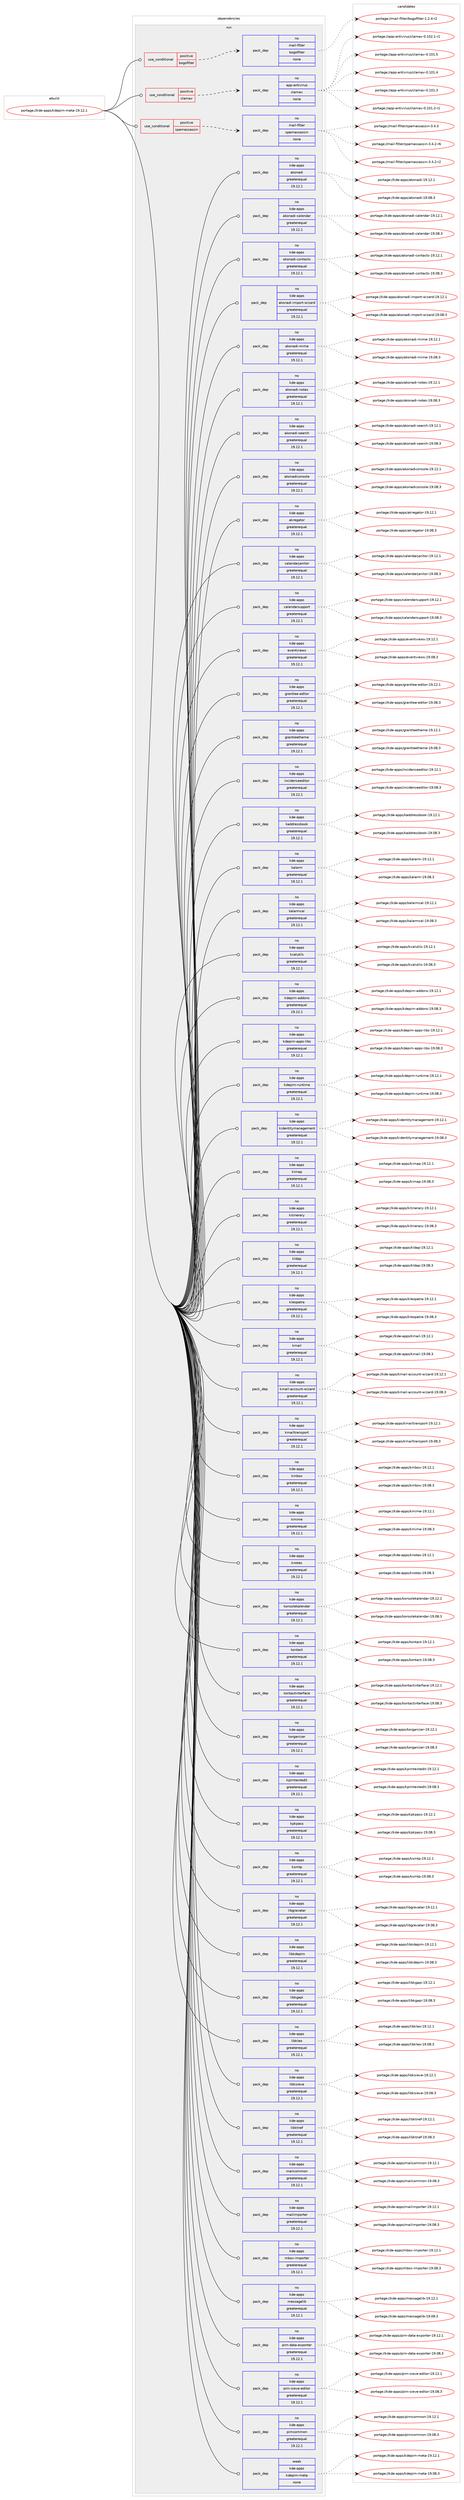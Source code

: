 digraph prolog {

# *************
# Graph options
# *************

newrank=true;
concentrate=true;
compound=true;
graph [rankdir=LR,fontname=Helvetica,fontsize=10,ranksep=1.5];#, ranksep=2.5, nodesep=0.2];
edge  [arrowhead=vee];
node  [fontname=Helvetica,fontsize=10];

# **********
# The ebuild
# **********

subgraph cluster_leftcol {
color=gray;
label=<<i>ebuild</i>>;
id [label="portage://kde-apps/kdepim-meta-19.12.1", color=red, width=4, href="../kde-apps/kdepim-meta-19.12.1.svg"];
}

# ****************
# The dependencies
# ****************

subgraph cluster_midcol {
color=gray;
label=<<i>dependencies</i>>;
subgraph cluster_compile {
fillcolor="#eeeeee";
style=filled;
label=<<i>compile</i>>;
}
subgraph cluster_compileandrun {
fillcolor="#eeeeee";
style=filled;
label=<<i>compile and run</i>>;
}
subgraph cluster_run {
fillcolor="#eeeeee";
style=filled;
label=<<i>run</i>>;
subgraph cond56702 {
dependency264001 [label=<<TABLE BORDER="0" CELLBORDER="1" CELLSPACING="0" CELLPADDING="4"><TR><TD ROWSPAN="3" CELLPADDING="10">use_conditional</TD></TR><TR><TD>positive</TD></TR><TR><TD>bogofilter</TD></TR></TABLE>>, shape=none, color=red];
subgraph pack203181 {
dependency264002 [label=<<TABLE BORDER="0" CELLBORDER="1" CELLSPACING="0" CELLPADDING="4" WIDTH="220"><TR><TD ROWSPAN="6" CELLPADDING="30">pack_dep</TD></TR><TR><TD WIDTH="110">no</TD></TR><TR><TD>mail-filter</TD></TR><TR><TD>bogofilter</TD></TR><TR><TD>none</TD></TR><TR><TD></TD></TR></TABLE>>, shape=none, color=blue];
}
dependency264001:e -> dependency264002:w [weight=20,style="dashed",arrowhead="vee"];
}
id:e -> dependency264001:w [weight=20,style="solid",arrowhead="odot"];
subgraph cond56703 {
dependency264003 [label=<<TABLE BORDER="0" CELLBORDER="1" CELLSPACING="0" CELLPADDING="4"><TR><TD ROWSPAN="3" CELLPADDING="10">use_conditional</TD></TR><TR><TD>positive</TD></TR><TR><TD>clamav</TD></TR></TABLE>>, shape=none, color=red];
subgraph pack203182 {
dependency264004 [label=<<TABLE BORDER="0" CELLBORDER="1" CELLSPACING="0" CELLPADDING="4" WIDTH="220"><TR><TD ROWSPAN="6" CELLPADDING="30">pack_dep</TD></TR><TR><TD WIDTH="110">no</TD></TR><TR><TD>app-antivirus</TD></TR><TR><TD>clamav</TD></TR><TR><TD>none</TD></TR><TR><TD></TD></TR></TABLE>>, shape=none, color=blue];
}
dependency264003:e -> dependency264004:w [weight=20,style="dashed",arrowhead="vee"];
}
id:e -> dependency264003:w [weight=20,style="solid",arrowhead="odot"];
subgraph cond56704 {
dependency264005 [label=<<TABLE BORDER="0" CELLBORDER="1" CELLSPACING="0" CELLPADDING="4"><TR><TD ROWSPAN="3" CELLPADDING="10">use_conditional</TD></TR><TR><TD>positive</TD></TR><TR><TD>spamassassin</TD></TR></TABLE>>, shape=none, color=red];
subgraph pack203183 {
dependency264006 [label=<<TABLE BORDER="0" CELLBORDER="1" CELLSPACING="0" CELLPADDING="4" WIDTH="220"><TR><TD ROWSPAN="6" CELLPADDING="30">pack_dep</TD></TR><TR><TD WIDTH="110">no</TD></TR><TR><TD>mail-filter</TD></TR><TR><TD>spamassassin</TD></TR><TR><TD>none</TD></TR><TR><TD></TD></TR></TABLE>>, shape=none, color=blue];
}
dependency264005:e -> dependency264006:w [weight=20,style="dashed",arrowhead="vee"];
}
id:e -> dependency264005:w [weight=20,style="solid",arrowhead="odot"];
subgraph pack203184 {
dependency264007 [label=<<TABLE BORDER="0" CELLBORDER="1" CELLSPACING="0" CELLPADDING="4" WIDTH="220"><TR><TD ROWSPAN="6" CELLPADDING="30">pack_dep</TD></TR><TR><TD WIDTH="110">no</TD></TR><TR><TD>kde-apps</TD></TR><TR><TD>akonadi</TD></TR><TR><TD>greaterequal</TD></TR><TR><TD>19.12.1</TD></TR></TABLE>>, shape=none, color=blue];
}
id:e -> dependency264007:w [weight=20,style="solid",arrowhead="odot"];
subgraph pack203185 {
dependency264008 [label=<<TABLE BORDER="0" CELLBORDER="1" CELLSPACING="0" CELLPADDING="4" WIDTH="220"><TR><TD ROWSPAN="6" CELLPADDING="30">pack_dep</TD></TR><TR><TD WIDTH="110">no</TD></TR><TR><TD>kde-apps</TD></TR><TR><TD>akonadi-calendar</TD></TR><TR><TD>greaterequal</TD></TR><TR><TD>19.12.1</TD></TR></TABLE>>, shape=none, color=blue];
}
id:e -> dependency264008:w [weight=20,style="solid",arrowhead="odot"];
subgraph pack203186 {
dependency264009 [label=<<TABLE BORDER="0" CELLBORDER="1" CELLSPACING="0" CELLPADDING="4" WIDTH="220"><TR><TD ROWSPAN="6" CELLPADDING="30">pack_dep</TD></TR><TR><TD WIDTH="110">no</TD></TR><TR><TD>kde-apps</TD></TR><TR><TD>akonadi-contacts</TD></TR><TR><TD>greaterequal</TD></TR><TR><TD>19.12.1</TD></TR></TABLE>>, shape=none, color=blue];
}
id:e -> dependency264009:w [weight=20,style="solid",arrowhead="odot"];
subgraph pack203187 {
dependency264010 [label=<<TABLE BORDER="0" CELLBORDER="1" CELLSPACING="0" CELLPADDING="4" WIDTH="220"><TR><TD ROWSPAN="6" CELLPADDING="30">pack_dep</TD></TR><TR><TD WIDTH="110">no</TD></TR><TR><TD>kde-apps</TD></TR><TR><TD>akonadi-import-wizard</TD></TR><TR><TD>greaterequal</TD></TR><TR><TD>19.12.1</TD></TR></TABLE>>, shape=none, color=blue];
}
id:e -> dependency264010:w [weight=20,style="solid",arrowhead="odot"];
subgraph pack203188 {
dependency264011 [label=<<TABLE BORDER="0" CELLBORDER="1" CELLSPACING="0" CELLPADDING="4" WIDTH="220"><TR><TD ROWSPAN="6" CELLPADDING="30">pack_dep</TD></TR><TR><TD WIDTH="110">no</TD></TR><TR><TD>kde-apps</TD></TR><TR><TD>akonadi-mime</TD></TR><TR><TD>greaterequal</TD></TR><TR><TD>19.12.1</TD></TR></TABLE>>, shape=none, color=blue];
}
id:e -> dependency264011:w [weight=20,style="solid",arrowhead="odot"];
subgraph pack203189 {
dependency264012 [label=<<TABLE BORDER="0" CELLBORDER="1" CELLSPACING="0" CELLPADDING="4" WIDTH="220"><TR><TD ROWSPAN="6" CELLPADDING="30">pack_dep</TD></TR><TR><TD WIDTH="110">no</TD></TR><TR><TD>kde-apps</TD></TR><TR><TD>akonadi-notes</TD></TR><TR><TD>greaterequal</TD></TR><TR><TD>19.12.1</TD></TR></TABLE>>, shape=none, color=blue];
}
id:e -> dependency264012:w [weight=20,style="solid",arrowhead="odot"];
subgraph pack203190 {
dependency264013 [label=<<TABLE BORDER="0" CELLBORDER="1" CELLSPACING="0" CELLPADDING="4" WIDTH="220"><TR><TD ROWSPAN="6" CELLPADDING="30">pack_dep</TD></TR><TR><TD WIDTH="110">no</TD></TR><TR><TD>kde-apps</TD></TR><TR><TD>akonadi-search</TD></TR><TR><TD>greaterequal</TD></TR><TR><TD>19.12.1</TD></TR></TABLE>>, shape=none, color=blue];
}
id:e -> dependency264013:w [weight=20,style="solid",arrowhead="odot"];
subgraph pack203191 {
dependency264014 [label=<<TABLE BORDER="0" CELLBORDER="1" CELLSPACING="0" CELLPADDING="4" WIDTH="220"><TR><TD ROWSPAN="6" CELLPADDING="30">pack_dep</TD></TR><TR><TD WIDTH="110">no</TD></TR><TR><TD>kde-apps</TD></TR><TR><TD>akonadiconsole</TD></TR><TR><TD>greaterequal</TD></TR><TR><TD>19.12.1</TD></TR></TABLE>>, shape=none, color=blue];
}
id:e -> dependency264014:w [weight=20,style="solid",arrowhead="odot"];
subgraph pack203192 {
dependency264015 [label=<<TABLE BORDER="0" CELLBORDER="1" CELLSPACING="0" CELLPADDING="4" WIDTH="220"><TR><TD ROWSPAN="6" CELLPADDING="30">pack_dep</TD></TR><TR><TD WIDTH="110">no</TD></TR><TR><TD>kde-apps</TD></TR><TR><TD>akregator</TD></TR><TR><TD>greaterequal</TD></TR><TR><TD>19.12.1</TD></TR></TABLE>>, shape=none, color=blue];
}
id:e -> dependency264015:w [weight=20,style="solid",arrowhead="odot"];
subgraph pack203193 {
dependency264016 [label=<<TABLE BORDER="0" CELLBORDER="1" CELLSPACING="0" CELLPADDING="4" WIDTH="220"><TR><TD ROWSPAN="6" CELLPADDING="30">pack_dep</TD></TR><TR><TD WIDTH="110">no</TD></TR><TR><TD>kde-apps</TD></TR><TR><TD>calendarjanitor</TD></TR><TR><TD>greaterequal</TD></TR><TR><TD>19.12.1</TD></TR></TABLE>>, shape=none, color=blue];
}
id:e -> dependency264016:w [weight=20,style="solid",arrowhead="odot"];
subgraph pack203194 {
dependency264017 [label=<<TABLE BORDER="0" CELLBORDER="1" CELLSPACING="0" CELLPADDING="4" WIDTH="220"><TR><TD ROWSPAN="6" CELLPADDING="30">pack_dep</TD></TR><TR><TD WIDTH="110">no</TD></TR><TR><TD>kde-apps</TD></TR><TR><TD>calendarsupport</TD></TR><TR><TD>greaterequal</TD></TR><TR><TD>19.12.1</TD></TR></TABLE>>, shape=none, color=blue];
}
id:e -> dependency264017:w [weight=20,style="solid",arrowhead="odot"];
subgraph pack203195 {
dependency264018 [label=<<TABLE BORDER="0" CELLBORDER="1" CELLSPACING="0" CELLPADDING="4" WIDTH="220"><TR><TD ROWSPAN="6" CELLPADDING="30">pack_dep</TD></TR><TR><TD WIDTH="110">no</TD></TR><TR><TD>kde-apps</TD></TR><TR><TD>eventviews</TD></TR><TR><TD>greaterequal</TD></TR><TR><TD>19.12.1</TD></TR></TABLE>>, shape=none, color=blue];
}
id:e -> dependency264018:w [weight=20,style="solid",arrowhead="odot"];
subgraph pack203196 {
dependency264019 [label=<<TABLE BORDER="0" CELLBORDER="1" CELLSPACING="0" CELLPADDING="4" WIDTH="220"><TR><TD ROWSPAN="6" CELLPADDING="30">pack_dep</TD></TR><TR><TD WIDTH="110">no</TD></TR><TR><TD>kde-apps</TD></TR><TR><TD>grantlee-editor</TD></TR><TR><TD>greaterequal</TD></TR><TR><TD>19.12.1</TD></TR></TABLE>>, shape=none, color=blue];
}
id:e -> dependency264019:w [weight=20,style="solid",arrowhead="odot"];
subgraph pack203197 {
dependency264020 [label=<<TABLE BORDER="0" CELLBORDER="1" CELLSPACING="0" CELLPADDING="4" WIDTH="220"><TR><TD ROWSPAN="6" CELLPADDING="30">pack_dep</TD></TR><TR><TD WIDTH="110">no</TD></TR><TR><TD>kde-apps</TD></TR><TR><TD>grantleetheme</TD></TR><TR><TD>greaterequal</TD></TR><TR><TD>19.12.1</TD></TR></TABLE>>, shape=none, color=blue];
}
id:e -> dependency264020:w [weight=20,style="solid",arrowhead="odot"];
subgraph pack203198 {
dependency264021 [label=<<TABLE BORDER="0" CELLBORDER="1" CELLSPACING="0" CELLPADDING="4" WIDTH="220"><TR><TD ROWSPAN="6" CELLPADDING="30">pack_dep</TD></TR><TR><TD WIDTH="110">no</TD></TR><TR><TD>kde-apps</TD></TR><TR><TD>incidenceeditor</TD></TR><TR><TD>greaterequal</TD></TR><TR><TD>19.12.1</TD></TR></TABLE>>, shape=none, color=blue];
}
id:e -> dependency264021:w [weight=20,style="solid",arrowhead="odot"];
subgraph pack203199 {
dependency264022 [label=<<TABLE BORDER="0" CELLBORDER="1" CELLSPACING="0" CELLPADDING="4" WIDTH="220"><TR><TD ROWSPAN="6" CELLPADDING="30">pack_dep</TD></TR><TR><TD WIDTH="110">no</TD></TR><TR><TD>kde-apps</TD></TR><TR><TD>kaddressbook</TD></TR><TR><TD>greaterequal</TD></TR><TR><TD>19.12.1</TD></TR></TABLE>>, shape=none, color=blue];
}
id:e -> dependency264022:w [weight=20,style="solid",arrowhead="odot"];
subgraph pack203200 {
dependency264023 [label=<<TABLE BORDER="0" CELLBORDER="1" CELLSPACING="0" CELLPADDING="4" WIDTH="220"><TR><TD ROWSPAN="6" CELLPADDING="30">pack_dep</TD></TR><TR><TD WIDTH="110">no</TD></TR><TR><TD>kde-apps</TD></TR><TR><TD>kalarm</TD></TR><TR><TD>greaterequal</TD></TR><TR><TD>19.12.1</TD></TR></TABLE>>, shape=none, color=blue];
}
id:e -> dependency264023:w [weight=20,style="solid",arrowhead="odot"];
subgraph pack203201 {
dependency264024 [label=<<TABLE BORDER="0" CELLBORDER="1" CELLSPACING="0" CELLPADDING="4" WIDTH="220"><TR><TD ROWSPAN="6" CELLPADDING="30">pack_dep</TD></TR><TR><TD WIDTH="110">no</TD></TR><TR><TD>kde-apps</TD></TR><TR><TD>kalarmcal</TD></TR><TR><TD>greaterequal</TD></TR><TR><TD>19.12.1</TD></TR></TABLE>>, shape=none, color=blue];
}
id:e -> dependency264024:w [weight=20,style="solid",arrowhead="odot"];
subgraph pack203202 {
dependency264025 [label=<<TABLE BORDER="0" CELLBORDER="1" CELLSPACING="0" CELLPADDING="4" WIDTH="220"><TR><TD ROWSPAN="6" CELLPADDING="30">pack_dep</TD></TR><TR><TD WIDTH="110">no</TD></TR><TR><TD>kde-apps</TD></TR><TR><TD>kcalutils</TD></TR><TR><TD>greaterequal</TD></TR><TR><TD>19.12.1</TD></TR></TABLE>>, shape=none, color=blue];
}
id:e -> dependency264025:w [weight=20,style="solid",arrowhead="odot"];
subgraph pack203203 {
dependency264026 [label=<<TABLE BORDER="0" CELLBORDER="1" CELLSPACING="0" CELLPADDING="4" WIDTH="220"><TR><TD ROWSPAN="6" CELLPADDING="30">pack_dep</TD></TR><TR><TD WIDTH="110">no</TD></TR><TR><TD>kde-apps</TD></TR><TR><TD>kdepim-addons</TD></TR><TR><TD>greaterequal</TD></TR><TR><TD>19.12.1</TD></TR></TABLE>>, shape=none, color=blue];
}
id:e -> dependency264026:w [weight=20,style="solid",arrowhead="odot"];
subgraph pack203204 {
dependency264027 [label=<<TABLE BORDER="0" CELLBORDER="1" CELLSPACING="0" CELLPADDING="4" WIDTH="220"><TR><TD ROWSPAN="6" CELLPADDING="30">pack_dep</TD></TR><TR><TD WIDTH="110">no</TD></TR><TR><TD>kde-apps</TD></TR><TR><TD>kdepim-apps-libs</TD></TR><TR><TD>greaterequal</TD></TR><TR><TD>19.12.1</TD></TR></TABLE>>, shape=none, color=blue];
}
id:e -> dependency264027:w [weight=20,style="solid",arrowhead="odot"];
subgraph pack203205 {
dependency264028 [label=<<TABLE BORDER="0" CELLBORDER="1" CELLSPACING="0" CELLPADDING="4" WIDTH="220"><TR><TD ROWSPAN="6" CELLPADDING="30">pack_dep</TD></TR><TR><TD WIDTH="110">no</TD></TR><TR><TD>kde-apps</TD></TR><TR><TD>kdepim-runtime</TD></TR><TR><TD>greaterequal</TD></TR><TR><TD>19.12.1</TD></TR></TABLE>>, shape=none, color=blue];
}
id:e -> dependency264028:w [weight=20,style="solid",arrowhead="odot"];
subgraph pack203206 {
dependency264029 [label=<<TABLE BORDER="0" CELLBORDER="1" CELLSPACING="0" CELLPADDING="4" WIDTH="220"><TR><TD ROWSPAN="6" CELLPADDING="30">pack_dep</TD></TR><TR><TD WIDTH="110">no</TD></TR><TR><TD>kde-apps</TD></TR><TR><TD>kidentitymanagement</TD></TR><TR><TD>greaterequal</TD></TR><TR><TD>19.12.1</TD></TR></TABLE>>, shape=none, color=blue];
}
id:e -> dependency264029:w [weight=20,style="solid",arrowhead="odot"];
subgraph pack203207 {
dependency264030 [label=<<TABLE BORDER="0" CELLBORDER="1" CELLSPACING="0" CELLPADDING="4" WIDTH="220"><TR><TD ROWSPAN="6" CELLPADDING="30">pack_dep</TD></TR><TR><TD WIDTH="110">no</TD></TR><TR><TD>kde-apps</TD></TR><TR><TD>kimap</TD></TR><TR><TD>greaterequal</TD></TR><TR><TD>19.12.1</TD></TR></TABLE>>, shape=none, color=blue];
}
id:e -> dependency264030:w [weight=20,style="solid",arrowhead="odot"];
subgraph pack203208 {
dependency264031 [label=<<TABLE BORDER="0" CELLBORDER="1" CELLSPACING="0" CELLPADDING="4" WIDTH="220"><TR><TD ROWSPAN="6" CELLPADDING="30">pack_dep</TD></TR><TR><TD WIDTH="110">no</TD></TR><TR><TD>kde-apps</TD></TR><TR><TD>kitinerary</TD></TR><TR><TD>greaterequal</TD></TR><TR><TD>19.12.1</TD></TR></TABLE>>, shape=none, color=blue];
}
id:e -> dependency264031:w [weight=20,style="solid",arrowhead="odot"];
subgraph pack203209 {
dependency264032 [label=<<TABLE BORDER="0" CELLBORDER="1" CELLSPACING="0" CELLPADDING="4" WIDTH="220"><TR><TD ROWSPAN="6" CELLPADDING="30">pack_dep</TD></TR><TR><TD WIDTH="110">no</TD></TR><TR><TD>kde-apps</TD></TR><TR><TD>kldap</TD></TR><TR><TD>greaterequal</TD></TR><TR><TD>19.12.1</TD></TR></TABLE>>, shape=none, color=blue];
}
id:e -> dependency264032:w [weight=20,style="solid",arrowhead="odot"];
subgraph pack203210 {
dependency264033 [label=<<TABLE BORDER="0" CELLBORDER="1" CELLSPACING="0" CELLPADDING="4" WIDTH="220"><TR><TD ROWSPAN="6" CELLPADDING="30">pack_dep</TD></TR><TR><TD WIDTH="110">no</TD></TR><TR><TD>kde-apps</TD></TR><TR><TD>kleopatra</TD></TR><TR><TD>greaterequal</TD></TR><TR><TD>19.12.1</TD></TR></TABLE>>, shape=none, color=blue];
}
id:e -> dependency264033:w [weight=20,style="solid",arrowhead="odot"];
subgraph pack203211 {
dependency264034 [label=<<TABLE BORDER="0" CELLBORDER="1" CELLSPACING="0" CELLPADDING="4" WIDTH="220"><TR><TD ROWSPAN="6" CELLPADDING="30">pack_dep</TD></TR><TR><TD WIDTH="110">no</TD></TR><TR><TD>kde-apps</TD></TR><TR><TD>kmail</TD></TR><TR><TD>greaterequal</TD></TR><TR><TD>19.12.1</TD></TR></TABLE>>, shape=none, color=blue];
}
id:e -> dependency264034:w [weight=20,style="solid",arrowhead="odot"];
subgraph pack203212 {
dependency264035 [label=<<TABLE BORDER="0" CELLBORDER="1" CELLSPACING="0" CELLPADDING="4" WIDTH="220"><TR><TD ROWSPAN="6" CELLPADDING="30">pack_dep</TD></TR><TR><TD WIDTH="110">no</TD></TR><TR><TD>kde-apps</TD></TR><TR><TD>kmail-account-wizard</TD></TR><TR><TD>greaterequal</TD></TR><TR><TD>19.12.1</TD></TR></TABLE>>, shape=none, color=blue];
}
id:e -> dependency264035:w [weight=20,style="solid",arrowhead="odot"];
subgraph pack203213 {
dependency264036 [label=<<TABLE BORDER="0" CELLBORDER="1" CELLSPACING="0" CELLPADDING="4" WIDTH="220"><TR><TD ROWSPAN="6" CELLPADDING="30">pack_dep</TD></TR><TR><TD WIDTH="110">no</TD></TR><TR><TD>kde-apps</TD></TR><TR><TD>kmailtransport</TD></TR><TR><TD>greaterequal</TD></TR><TR><TD>19.12.1</TD></TR></TABLE>>, shape=none, color=blue];
}
id:e -> dependency264036:w [weight=20,style="solid",arrowhead="odot"];
subgraph pack203214 {
dependency264037 [label=<<TABLE BORDER="0" CELLBORDER="1" CELLSPACING="0" CELLPADDING="4" WIDTH="220"><TR><TD ROWSPAN="6" CELLPADDING="30">pack_dep</TD></TR><TR><TD WIDTH="110">no</TD></TR><TR><TD>kde-apps</TD></TR><TR><TD>kmbox</TD></TR><TR><TD>greaterequal</TD></TR><TR><TD>19.12.1</TD></TR></TABLE>>, shape=none, color=blue];
}
id:e -> dependency264037:w [weight=20,style="solid",arrowhead="odot"];
subgraph pack203215 {
dependency264038 [label=<<TABLE BORDER="0" CELLBORDER="1" CELLSPACING="0" CELLPADDING="4" WIDTH="220"><TR><TD ROWSPAN="6" CELLPADDING="30">pack_dep</TD></TR><TR><TD WIDTH="110">no</TD></TR><TR><TD>kde-apps</TD></TR><TR><TD>kmime</TD></TR><TR><TD>greaterequal</TD></TR><TR><TD>19.12.1</TD></TR></TABLE>>, shape=none, color=blue];
}
id:e -> dependency264038:w [weight=20,style="solid",arrowhead="odot"];
subgraph pack203216 {
dependency264039 [label=<<TABLE BORDER="0" CELLBORDER="1" CELLSPACING="0" CELLPADDING="4" WIDTH="220"><TR><TD ROWSPAN="6" CELLPADDING="30">pack_dep</TD></TR><TR><TD WIDTH="110">no</TD></TR><TR><TD>kde-apps</TD></TR><TR><TD>knotes</TD></TR><TR><TD>greaterequal</TD></TR><TR><TD>19.12.1</TD></TR></TABLE>>, shape=none, color=blue];
}
id:e -> dependency264039:w [weight=20,style="solid",arrowhead="odot"];
subgraph pack203217 {
dependency264040 [label=<<TABLE BORDER="0" CELLBORDER="1" CELLSPACING="0" CELLPADDING="4" WIDTH="220"><TR><TD ROWSPAN="6" CELLPADDING="30">pack_dep</TD></TR><TR><TD WIDTH="110">no</TD></TR><TR><TD>kde-apps</TD></TR><TR><TD>konsolekalendar</TD></TR><TR><TD>greaterequal</TD></TR><TR><TD>19.12.1</TD></TR></TABLE>>, shape=none, color=blue];
}
id:e -> dependency264040:w [weight=20,style="solid",arrowhead="odot"];
subgraph pack203218 {
dependency264041 [label=<<TABLE BORDER="0" CELLBORDER="1" CELLSPACING="0" CELLPADDING="4" WIDTH="220"><TR><TD ROWSPAN="6" CELLPADDING="30">pack_dep</TD></TR><TR><TD WIDTH="110">no</TD></TR><TR><TD>kde-apps</TD></TR><TR><TD>kontact</TD></TR><TR><TD>greaterequal</TD></TR><TR><TD>19.12.1</TD></TR></TABLE>>, shape=none, color=blue];
}
id:e -> dependency264041:w [weight=20,style="solid",arrowhead="odot"];
subgraph pack203219 {
dependency264042 [label=<<TABLE BORDER="0" CELLBORDER="1" CELLSPACING="0" CELLPADDING="4" WIDTH="220"><TR><TD ROWSPAN="6" CELLPADDING="30">pack_dep</TD></TR><TR><TD WIDTH="110">no</TD></TR><TR><TD>kde-apps</TD></TR><TR><TD>kontactinterface</TD></TR><TR><TD>greaterequal</TD></TR><TR><TD>19.12.1</TD></TR></TABLE>>, shape=none, color=blue];
}
id:e -> dependency264042:w [weight=20,style="solid",arrowhead="odot"];
subgraph pack203220 {
dependency264043 [label=<<TABLE BORDER="0" CELLBORDER="1" CELLSPACING="0" CELLPADDING="4" WIDTH="220"><TR><TD ROWSPAN="6" CELLPADDING="30">pack_dep</TD></TR><TR><TD WIDTH="110">no</TD></TR><TR><TD>kde-apps</TD></TR><TR><TD>korganizer</TD></TR><TR><TD>greaterequal</TD></TR><TR><TD>19.12.1</TD></TR></TABLE>>, shape=none, color=blue];
}
id:e -> dependency264043:w [weight=20,style="solid",arrowhead="odot"];
subgraph pack203221 {
dependency264044 [label=<<TABLE BORDER="0" CELLBORDER="1" CELLSPACING="0" CELLPADDING="4" WIDTH="220"><TR><TD ROWSPAN="6" CELLPADDING="30">pack_dep</TD></TR><TR><TD WIDTH="110">no</TD></TR><TR><TD>kde-apps</TD></TR><TR><TD>kpimtextedit</TD></TR><TR><TD>greaterequal</TD></TR><TR><TD>19.12.1</TD></TR></TABLE>>, shape=none, color=blue];
}
id:e -> dependency264044:w [weight=20,style="solid",arrowhead="odot"];
subgraph pack203222 {
dependency264045 [label=<<TABLE BORDER="0" CELLBORDER="1" CELLSPACING="0" CELLPADDING="4" WIDTH="220"><TR><TD ROWSPAN="6" CELLPADDING="30">pack_dep</TD></TR><TR><TD WIDTH="110">no</TD></TR><TR><TD>kde-apps</TD></TR><TR><TD>kpkpass</TD></TR><TR><TD>greaterequal</TD></TR><TR><TD>19.12.1</TD></TR></TABLE>>, shape=none, color=blue];
}
id:e -> dependency264045:w [weight=20,style="solid",arrowhead="odot"];
subgraph pack203223 {
dependency264046 [label=<<TABLE BORDER="0" CELLBORDER="1" CELLSPACING="0" CELLPADDING="4" WIDTH="220"><TR><TD ROWSPAN="6" CELLPADDING="30">pack_dep</TD></TR><TR><TD WIDTH="110">no</TD></TR><TR><TD>kde-apps</TD></TR><TR><TD>ksmtp</TD></TR><TR><TD>greaterequal</TD></TR><TR><TD>19.12.1</TD></TR></TABLE>>, shape=none, color=blue];
}
id:e -> dependency264046:w [weight=20,style="solid",arrowhead="odot"];
subgraph pack203224 {
dependency264047 [label=<<TABLE BORDER="0" CELLBORDER="1" CELLSPACING="0" CELLPADDING="4" WIDTH="220"><TR><TD ROWSPAN="6" CELLPADDING="30">pack_dep</TD></TR><TR><TD WIDTH="110">no</TD></TR><TR><TD>kde-apps</TD></TR><TR><TD>libgravatar</TD></TR><TR><TD>greaterequal</TD></TR><TR><TD>19.12.1</TD></TR></TABLE>>, shape=none, color=blue];
}
id:e -> dependency264047:w [weight=20,style="solid",arrowhead="odot"];
subgraph pack203225 {
dependency264048 [label=<<TABLE BORDER="0" CELLBORDER="1" CELLSPACING="0" CELLPADDING="4" WIDTH="220"><TR><TD ROWSPAN="6" CELLPADDING="30">pack_dep</TD></TR><TR><TD WIDTH="110">no</TD></TR><TR><TD>kde-apps</TD></TR><TR><TD>libkdepim</TD></TR><TR><TD>greaterequal</TD></TR><TR><TD>19.12.1</TD></TR></TABLE>>, shape=none, color=blue];
}
id:e -> dependency264048:w [weight=20,style="solid",arrowhead="odot"];
subgraph pack203226 {
dependency264049 [label=<<TABLE BORDER="0" CELLBORDER="1" CELLSPACING="0" CELLPADDING="4" WIDTH="220"><TR><TD ROWSPAN="6" CELLPADDING="30">pack_dep</TD></TR><TR><TD WIDTH="110">no</TD></TR><TR><TD>kde-apps</TD></TR><TR><TD>libkgapi</TD></TR><TR><TD>greaterequal</TD></TR><TR><TD>19.12.1</TD></TR></TABLE>>, shape=none, color=blue];
}
id:e -> dependency264049:w [weight=20,style="solid",arrowhead="odot"];
subgraph pack203227 {
dependency264050 [label=<<TABLE BORDER="0" CELLBORDER="1" CELLSPACING="0" CELLPADDING="4" WIDTH="220"><TR><TD ROWSPAN="6" CELLPADDING="30">pack_dep</TD></TR><TR><TD WIDTH="110">no</TD></TR><TR><TD>kde-apps</TD></TR><TR><TD>libkleo</TD></TR><TR><TD>greaterequal</TD></TR><TR><TD>19.12.1</TD></TR></TABLE>>, shape=none, color=blue];
}
id:e -> dependency264050:w [weight=20,style="solid",arrowhead="odot"];
subgraph pack203228 {
dependency264051 [label=<<TABLE BORDER="0" CELLBORDER="1" CELLSPACING="0" CELLPADDING="4" WIDTH="220"><TR><TD ROWSPAN="6" CELLPADDING="30">pack_dep</TD></TR><TR><TD WIDTH="110">no</TD></TR><TR><TD>kde-apps</TD></TR><TR><TD>libksieve</TD></TR><TR><TD>greaterequal</TD></TR><TR><TD>19.12.1</TD></TR></TABLE>>, shape=none, color=blue];
}
id:e -> dependency264051:w [weight=20,style="solid",arrowhead="odot"];
subgraph pack203229 {
dependency264052 [label=<<TABLE BORDER="0" CELLBORDER="1" CELLSPACING="0" CELLPADDING="4" WIDTH="220"><TR><TD ROWSPAN="6" CELLPADDING="30">pack_dep</TD></TR><TR><TD WIDTH="110">no</TD></TR><TR><TD>kde-apps</TD></TR><TR><TD>libktnef</TD></TR><TR><TD>greaterequal</TD></TR><TR><TD>19.12.1</TD></TR></TABLE>>, shape=none, color=blue];
}
id:e -> dependency264052:w [weight=20,style="solid",arrowhead="odot"];
subgraph pack203230 {
dependency264053 [label=<<TABLE BORDER="0" CELLBORDER="1" CELLSPACING="0" CELLPADDING="4" WIDTH="220"><TR><TD ROWSPAN="6" CELLPADDING="30">pack_dep</TD></TR><TR><TD WIDTH="110">no</TD></TR><TR><TD>kde-apps</TD></TR><TR><TD>mailcommon</TD></TR><TR><TD>greaterequal</TD></TR><TR><TD>19.12.1</TD></TR></TABLE>>, shape=none, color=blue];
}
id:e -> dependency264053:w [weight=20,style="solid",arrowhead="odot"];
subgraph pack203231 {
dependency264054 [label=<<TABLE BORDER="0" CELLBORDER="1" CELLSPACING="0" CELLPADDING="4" WIDTH="220"><TR><TD ROWSPAN="6" CELLPADDING="30">pack_dep</TD></TR><TR><TD WIDTH="110">no</TD></TR><TR><TD>kde-apps</TD></TR><TR><TD>mailimporter</TD></TR><TR><TD>greaterequal</TD></TR><TR><TD>19.12.1</TD></TR></TABLE>>, shape=none, color=blue];
}
id:e -> dependency264054:w [weight=20,style="solid",arrowhead="odot"];
subgraph pack203232 {
dependency264055 [label=<<TABLE BORDER="0" CELLBORDER="1" CELLSPACING="0" CELLPADDING="4" WIDTH="220"><TR><TD ROWSPAN="6" CELLPADDING="30">pack_dep</TD></TR><TR><TD WIDTH="110">no</TD></TR><TR><TD>kde-apps</TD></TR><TR><TD>mbox-importer</TD></TR><TR><TD>greaterequal</TD></TR><TR><TD>19.12.1</TD></TR></TABLE>>, shape=none, color=blue];
}
id:e -> dependency264055:w [weight=20,style="solid",arrowhead="odot"];
subgraph pack203233 {
dependency264056 [label=<<TABLE BORDER="0" CELLBORDER="1" CELLSPACING="0" CELLPADDING="4" WIDTH="220"><TR><TD ROWSPAN="6" CELLPADDING="30">pack_dep</TD></TR><TR><TD WIDTH="110">no</TD></TR><TR><TD>kde-apps</TD></TR><TR><TD>messagelib</TD></TR><TR><TD>greaterequal</TD></TR><TR><TD>19.12.1</TD></TR></TABLE>>, shape=none, color=blue];
}
id:e -> dependency264056:w [weight=20,style="solid",arrowhead="odot"];
subgraph pack203234 {
dependency264057 [label=<<TABLE BORDER="0" CELLBORDER="1" CELLSPACING="0" CELLPADDING="4" WIDTH="220"><TR><TD ROWSPAN="6" CELLPADDING="30">pack_dep</TD></TR><TR><TD WIDTH="110">no</TD></TR><TR><TD>kde-apps</TD></TR><TR><TD>pim-data-exporter</TD></TR><TR><TD>greaterequal</TD></TR><TR><TD>19.12.1</TD></TR></TABLE>>, shape=none, color=blue];
}
id:e -> dependency264057:w [weight=20,style="solid",arrowhead="odot"];
subgraph pack203235 {
dependency264058 [label=<<TABLE BORDER="0" CELLBORDER="1" CELLSPACING="0" CELLPADDING="4" WIDTH="220"><TR><TD ROWSPAN="6" CELLPADDING="30">pack_dep</TD></TR><TR><TD WIDTH="110">no</TD></TR><TR><TD>kde-apps</TD></TR><TR><TD>pim-sieve-editor</TD></TR><TR><TD>greaterequal</TD></TR><TR><TD>19.12.1</TD></TR></TABLE>>, shape=none, color=blue];
}
id:e -> dependency264058:w [weight=20,style="solid",arrowhead="odot"];
subgraph pack203236 {
dependency264059 [label=<<TABLE BORDER="0" CELLBORDER="1" CELLSPACING="0" CELLPADDING="4" WIDTH="220"><TR><TD ROWSPAN="6" CELLPADDING="30">pack_dep</TD></TR><TR><TD WIDTH="110">no</TD></TR><TR><TD>kde-apps</TD></TR><TR><TD>pimcommon</TD></TR><TR><TD>greaterequal</TD></TR><TR><TD>19.12.1</TD></TR></TABLE>>, shape=none, color=blue];
}
id:e -> dependency264059:w [weight=20,style="solid",arrowhead="odot"];
subgraph pack203237 {
dependency264060 [label=<<TABLE BORDER="0" CELLBORDER="1" CELLSPACING="0" CELLPADDING="4" WIDTH="220"><TR><TD ROWSPAN="6" CELLPADDING="30">pack_dep</TD></TR><TR><TD WIDTH="110">weak</TD></TR><TR><TD>kde-apps</TD></TR><TR><TD>kdepim-meta</TD></TR><TR><TD>none</TD></TR><TR><TD></TD></TR></TABLE>>, shape=none, color=blue];
}
id:e -> dependency264060:w [weight=20,style="solid",arrowhead="odot"];
}
}

# **************
# The candidates
# **************

subgraph cluster_choices {
rank=same;
color=gray;
label=<<i>candidates</i>>;

subgraph choice203181 {
color=black;
nodesep=1;
choice109971051084510210510811610111447981111031111021051081161011144549465046524511450 [label="portage://mail-filter/bogofilter-1.2.4-r2", color=red, width=4,href="../mail-filter/bogofilter-1.2.4-r2.svg"];
dependency264002:e -> choice109971051084510210510811610111447981111031111021051081161011144549465046524511450:w [style=dotted,weight="100"];
}
subgraph choice203182 {
color=black;
nodesep=1;
choice9711211245971101161051181051141171154799108971099711845484649485046494511449 [label="portage://app-antivirus/clamav-0.102.1-r1", color=red, width=4,href="../app-antivirus/clamav-0.102.1-r1.svg"];
choice971121124597110116105118105114117115479910897109971184548464948494653 [label="portage://app-antivirus/clamav-0.101.5", color=red, width=4,href="../app-antivirus/clamav-0.101.5.svg"];
choice971121124597110116105118105114117115479910897109971184548464948494652 [label="portage://app-antivirus/clamav-0.101.4", color=red, width=4,href="../app-antivirus/clamav-0.101.4.svg"];
choice971121124597110116105118105114117115479910897109971184548464948494651 [label="portage://app-antivirus/clamav-0.101.3", color=red, width=4,href="../app-antivirus/clamav-0.101.3.svg"];
choice9711211245971101161051181051141171154799108971099711845484649484946504511449 [label="portage://app-antivirus/clamav-0.101.2-r1", color=red, width=4,href="../app-antivirus/clamav-0.101.2-r1.svg"];
dependency264004:e -> choice9711211245971101161051181051141171154799108971099711845484649485046494511449:w [style=dotted,weight="100"];
dependency264004:e -> choice971121124597110116105118105114117115479910897109971184548464948494653:w [style=dotted,weight="100"];
dependency264004:e -> choice971121124597110116105118105114117115479910897109971184548464948494652:w [style=dotted,weight="100"];
dependency264004:e -> choice971121124597110116105118105114117115479910897109971184548464948494651:w [style=dotted,weight="100"];
dependency264004:e -> choice9711211245971101161051181051141171154799108971099711845484649484946504511449:w [style=dotted,weight="100"];
}
subgraph choice203183 {
color=black;
nodesep=1;
choice109971051084510210510811610111447115112971099711511597115115105110455146524651 [label="portage://mail-filter/spamassassin-3.4.3", color=red, width=4,href="../mail-filter/spamassassin-3.4.3.svg"];
choice1099710510845102105108116101114471151129710997115115971151151051104551465246504511454 [label="portage://mail-filter/spamassassin-3.4.2-r6", color=red, width=4,href="../mail-filter/spamassassin-3.4.2-r6.svg"];
choice1099710510845102105108116101114471151129710997115115971151151051104551465246504511450 [label="portage://mail-filter/spamassassin-3.4.2-r2", color=red, width=4,href="../mail-filter/spamassassin-3.4.2-r2.svg"];
dependency264006:e -> choice109971051084510210510811610111447115112971099711511597115115105110455146524651:w [style=dotted,weight="100"];
dependency264006:e -> choice1099710510845102105108116101114471151129710997115115971151151051104551465246504511454:w [style=dotted,weight="100"];
dependency264006:e -> choice1099710510845102105108116101114471151129710997115115971151151051104551465246504511450:w [style=dotted,weight="100"];
}
subgraph choice203184 {
color=black;
nodesep=1;
choice10710010145971121121154797107111110971001054549574649504649 [label="portage://kde-apps/akonadi-19.12.1", color=red, width=4,href="../kde-apps/akonadi-19.12.1.svg"];
choice10710010145971121121154797107111110971001054549574648564651 [label="portage://kde-apps/akonadi-19.08.3", color=red, width=4,href="../kde-apps/akonadi-19.08.3.svg"];
dependency264007:e -> choice10710010145971121121154797107111110971001054549574649504649:w [style=dotted,weight="100"];
dependency264007:e -> choice10710010145971121121154797107111110971001054549574648564651:w [style=dotted,weight="100"];
}
subgraph choice203185 {
color=black;
nodesep=1;
choice1071001014597112112115479710711111097100105459997108101110100971144549574649504649 [label="portage://kde-apps/akonadi-calendar-19.12.1", color=red, width=4,href="../kde-apps/akonadi-calendar-19.12.1.svg"];
choice1071001014597112112115479710711111097100105459997108101110100971144549574648564651 [label="portage://kde-apps/akonadi-calendar-19.08.3", color=red, width=4,href="../kde-apps/akonadi-calendar-19.08.3.svg"];
dependency264008:e -> choice1071001014597112112115479710711111097100105459997108101110100971144549574649504649:w [style=dotted,weight="100"];
dependency264008:e -> choice1071001014597112112115479710711111097100105459997108101110100971144549574648564651:w [style=dotted,weight="100"];
}
subgraph choice203186 {
color=black;
nodesep=1;
choice1071001014597112112115479710711111097100105459911111011697991161154549574649504649 [label="portage://kde-apps/akonadi-contacts-19.12.1", color=red, width=4,href="../kde-apps/akonadi-contacts-19.12.1.svg"];
choice1071001014597112112115479710711111097100105459911111011697991161154549574648564651 [label="portage://kde-apps/akonadi-contacts-19.08.3", color=red, width=4,href="../kde-apps/akonadi-contacts-19.08.3.svg"];
dependency264009:e -> choice1071001014597112112115479710711111097100105459911111011697991161154549574649504649:w [style=dotted,weight="100"];
dependency264009:e -> choice1071001014597112112115479710711111097100105459911111011697991161154549574648564651:w [style=dotted,weight="100"];
}
subgraph choice203187 {
color=black;
nodesep=1;
choice10710010145971121121154797107111110971001054510510911211111411645119105122971141004549574649504649 [label="portage://kde-apps/akonadi-import-wizard-19.12.1", color=red, width=4,href="../kde-apps/akonadi-import-wizard-19.12.1.svg"];
choice10710010145971121121154797107111110971001054510510911211111411645119105122971141004549574648564651 [label="portage://kde-apps/akonadi-import-wizard-19.08.3", color=red, width=4,href="../kde-apps/akonadi-import-wizard-19.08.3.svg"];
dependency264010:e -> choice10710010145971121121154797107111110971001054510510911211111411645119105122971141004549574649504649:w [style=dotted,weight="100"];
dependency264010:e -> choice10710010145971121121154797107111110971001054510510911211111411645119105122971141004549574648564651:w [style=dotted,weight="100"];
}
subgraph choice203188 {
color=black;
nodesep=1;
choice1071001014597112112115479710711111097100105451091051091014549574649504649 [label="portage://kde-apps/akonadi-mime-19.12.1", color=red, width=4,href="../kde-apps/akonadi-mime-19.12.1.svg"];
choice1071001014597112112115479710711111097100105451091051091014549574648564651 [label="portage://kde-apps/akonadi-mime-19.08.3", color=red, width=4,href="../kde-apps/akonadi-mime-19.08.3.svg"];
dependency264011:e -> choice1071001014597112112115479710711111097100105451091051091014549574649504649:w [style=dotted,weight="100"];
dependency264011:e -> choice1071001014597112112115479710711111097100105451091051091014549574648564651:w [style=dotted,weight="100"];
}
subgraph choice203189 {
color=black;
nodesep=1;
choice1071001014597112112115479710711111097100105451101111161011154549574649504649 [label="portage://kde-apps/akonadi-notes-19.12.1", color=red, width=4,href="../kde-apps/akonadi-notes-19.12.1.svg"];
choice1071001014597112112115479710711111097100105451101111161011154549574648564651 [label="portage://kde-apps/akonadi-notes-19.08.3", color=red, width=4,href="../kde-apps/akonadi-notes-19.08.3.svg"];
dependency264012:e -> choice1071001014597112112115479710711111097100105451101111161011154549574649504649:w [style=dotted,weight="100"];
dependency264012:e -> choice1071001014597112112115479710711111097100105451101111161011154549574648564651:w [style=dotted,weight="100"];
}
subgraph choice203190 {
color=black;
nodesep=1;
choice10710010145971121121154797107111110971001054511510197114991044549574649504649 [label="portage://kde-apps/akonadi-search-19.12.1", color=red, width=4,href="../kde-apps/akonadi-search-19.12.1.svg"];
choice10710010145971121121154797107111110971001054511510197114991044549574648564651 [label="portage://kde-apps/akonadi-search-19.08.3", color=red, width=4,href="../kde-apps/akonadi-search-19.08.3.svg"];
dependency264013:e -> choice10710010145971121121154797107111110971001054511510197114991044549574649504649:w [style=dotted,weight="100"];
dependency264013:e -> choice10710010145971121121154797107111110971001054511510197114991044549574648564651:w [style=dotted,weight="100"];
}
subgraph choice203191 {
color=black;
nodesep=1;
choice1071001014597112112115479710711111097100105991111101151111081014549574649504649 [label="portage://kde-apps/akonadiconsole-19.12.1", color=red, width=4,href="../kde-apps/akonadiconsole-19.12.1.svg"];
choice1071001014597112112115479710711111097100105991111101151111081014549574648564651 [label="portage://kde-apps/akonadiconsole-19.08.3", color=red, width=4,href="../kde-apps/akonadiconsole-19.08.3.svg"];
dependency264014:e -> choice1071001014597112112115479710711111097100105991111101151111081014549574649504649:w [style=dotted,weight="100"];
dependency264014:e -> choice1071001014597112112115479710711111097100105991111101151111081014549574648564651:w [style=dotted,weight="100"];
}
subgraph choice203192 {
color=black;
nodesep=1;
choice10710010145971121121154797107114101103971161111144549574649504649 [label="portage://kde-apps/akregator-19.12.1", color=red, width=4,href="../kde-apps/akregator-19.12.1.svg"];
choice10710010145971121121154797107114101103971161111144549574648564651 [label="portage://kde-apps/akregator-19.08.3", color=red, width=4,href="../kde-apps/akregator-19.08.3.svg"];
dependency264015:e -> choice10710010145971121121154797107114101103971161111144549574649504649:w [style=dotted,weight="100"];
dependency264015:e -> choice10710010145971121121154797107114101103971161111144549574648564651:w [style=dotted,weight="100"];
}
subgraph choice203193 {
color=black;
nodesep=1;
choice107100101459711211211547999710810111010097114106971101051161111144549574649504649 [label="portage://kde-apps/calendarjanitor-19.12.1", color=red, width=4,href="../kde-apps/calendarjanitor-19.12.1.svg"];
choice107100101459711211211547999710810111010097114106971101051161111144549574648564651 [label="portage://kde-apps/calendarjanitor-19.08.3", color=red, width=4,href="../kde-apps/calendarjanitor-19.08.3.svg"];
dependency264016:e -> choice107100101459711211211547999710810111010097114106971101051161111144549574649504649:w [style=dotted,weight="100"];
dependency264016:e -> choice107100101459711211211547999710810111010097114106971101051161111144549574648564651:w [style=dotted,weight="100"];
}
subgraph choice203194 {
color=black;
nodesep=1;
choice1071001014597112112115479997108101110100971141151171121121111141164549574649504649 [label="portage://kde-apps/calendarsupport-19.12.1", color=red, width=4,href="../kde-apps/calendarsupport-19.12.1.svg"];
choice1071001014597112112115479997108101110100971141151171121121111141164549574648564651 [label="portage://kde-apps/calendarsupport-19.08.3", color=red, width=4,href="../kde-apps/calendarsupport-19.08.3.svg"];
dependency264017:e -> choice1071001014597112112115479997108101110100971141151171121121111141164549574649504649:w [style=dotted,weight="100"];
dependency264017:e -> choice1071001014597112112115479997108101110100971141151171121121111141164549574648564651:w [style=dotted,weight="100"];
}
subgraph choice203195 {
color=black;
nodesep=1;
choice1071001014597112112115471011181011101161181051011191154549574649504649 [label="portage://kde-apps/eventviews-19.12.1", color=red, width=4,href="../kde-apps/eventviews-19.12.1.svg"];
choice1071001014597112112115471011181011101161181051011191154549574648564651 [label="portage://kde-apps/eventviews-19.08.3", color=red, width=4,href="../kde-apps/eventviews-19.08.3.svg"];
dependency264018:e -> choice1071001014597112112115471011181011101161181051011191154549574649504649:w [style=dotted,weight="100"];
dependency264018:e -> choice1071001014597112112115471011181011101161181051011191154549574648564651:w [style=dotted,weight="100"];
}
subgraph choice203196 {
color=black;
nodesep=1;
choice10710010145971121121154710311497110116108101101451011001051161111144549574649504649 [label="portage://kde-apps/grantlee-editor-19.12.1", color=red, width=4,href="../kde-apps/grantlee-editor-19.12.1.svg"];
choice10710010145971121121154710311497110116108101101451011001051161111144549574648564651 [label="portage://kde-apps/grantlee-editor-19.08.3", color=red, width=4,href="../kde-apps/grantlee-editor-19.08.3.svg"];
dependency264019:e -> choice10710010145971121121154710311497110116108101101451011001051161111144549574649504649:w [style=dotted,weight="100"];
dependency264019:e -> choice10710010145971121121154710311497110116108101101451011001051161111144549574648564651:w [style=dotted,weight="100"];
}
subgraph choice203197 {
color=black;
nodesep=1;
choice107100101459711211211547103114971101161081011011161041011091014549574649504649 [label="portage://kde-apps/grantleetheme-19.12.1", color=red, width=4,href="../kde-apps/grantleetheme-19.12.1.svg"];
choice107100101459711211211547103114971101161081011011161041011091014549574648564651 [label="portage://kde-apps/grantleetheme-19.08.3", color=red, width=4,href="../kde-apps/grantleetheme-19.08.3.svg"];
dependency264020:e -> choice107100101459711211211547103114971101161081011011161041011091014549574649504649:w [style=dotted,weight="100"];
dependency264020:e -> choice107100101459711211211547103114971101161081011011161041011091014549574648564651:w [style=dotted,weight="100"];
}
subgraph choice203198 {
color=black;
nodesep=1;
choice10710010145971121121154710511099105100101110991011011001051161111144549574649504649 [label="portage://kde-apps/incidenceeditor-19.12.1", color=red, width=4,href="../kde-apps/incidenceeditor-19.12.1.svg"];
choice10710010145971121121154710511099105100101110991011011001051161111144549574648564651 [label="portage://kde-apps/incidenceeditor-19.08.3", color=red, width=4,href="../kde-apps/incidenceeditor-19.08.3.svg"];
dependency264021:e -> choice10710010145971121121154710511099105100101110991011011001051161111144549574649504649:w [style=dotted,weight="100"];
dependency264021:e -> choice10710010145971121121154710511099105100101110991011011001051161111144549574648564651:w [style=dotted,weight="100"];
}
subgraph choice203199 {
color=black;
nodesep=1;
choice10710010145971121121154710797100100114101115115981111111074549574649504649 [label="portage://kde-apps/kaddressbook-19.12.1", color=red, width=4,href="../kde-apps/kaddressbook-19.12.1.svg"];
choice10710010145971121121154710797100100114101115115981111111074549574648564651 [label="portage://kde-apps/kaddressbook-19.08.3", color=red, width=4,href="../kde-apps/kaddressbook-19.08.3.svg"];
dependency264022:e -> choice10710010145971121121154710797100100114101115115981111111074549574649504649:w [style=dotted,weight="100"];
dependency264022:e -> choice10710010145971121121154710797100100114101115115981111111074549574648564651:w [style=dotted,weight="100"];
}
subgraph choice203200 {
color=black;
nodesep=1;
choice10710010145971121121154710797108971141094549574649504649 [label="portage://kde-apps/kalarm-19.12.1", color=red, width=4,href="../kde-apps/kalarm-19.12.1.svg"];
choice10710010145971121121154710797108971141094549574648564651 [label="portage://kde-apps/kalarm-19.08.3", color=red, width=4,href="../kde-apps/kalarm-19.08.3.svg"];
dependency264023:e -> choice10710010145971121121154710797108971141094549574649504649:w [style=dotted,weight="100"];
dependency264023:e -> choice10710010145971121121154710797108971141094549574648564651:w [style=dotted,weight="100"];
}
subgraph choice203201 {
color=black;
nodesep=1;
choice107100101459711211211547107971089711410999971084549574649504649 [label="portage://kde-apps/kalarmcal-19.12.1", color=red, width=4,href="../kde-apps/kalarmcal-19.12.1.svg"];
choice107100101459711211211547107971089711410999971084549574648564651 [label="portage://kde-apps/kalarmcal-19.08.3", color=red, width=4,href="../kde-apps/kalarmcal-19.08.3.svg"];
dependency264024:e -> choice107100101459711211211547107971089711410999971084549574649504649:w [style=dotted,weight="100"];
dependency264024:e -> choice107100101459711211211547107971089711410999971084549574648564651:w [style=dotted,weight="100"];
}
subgraph choice203202 {
color=black;
nodesep=1;
choice10710010145971121121154710799971081171161051081154549574649504649 [label="portage://kde-apps/kcalutils-19.12.1", color=red, width=4,href="../kde-apps/kcalutils-19.12.1.svg"];
choice10710010145971121121154710799971081171161051081154549574648564651 [label="portage://kde-apps/kcalutils-19.08.3", color=red, width=4,href="../kde-apps/kcalutils-19.08.3.svg"];
dependency264025:e -> choice10710010145971121121154710799971081171161051081154549574649504649:w [style=dotted,weight="100"];
dependency264025:e -> choice10710010145971121121154710799971081171161051081154549574648564651:w [style=dotted,weight="100"];
}
subgraph choice203203 {
color=black;
nodesep=1;
choice10710010145971121121154710710010111210510945971001001111101154549574649504649 [label="portage://kde-apps/kdepim-addons-19.12.1", color=red, width=4,href="../kde-apps/kdepim-addons-19.12.1.svg"];
choice10710010145971121121154710710010111210510945971001001111101154549574648564651 [label="portage://kde-apps/kdepim-addons-19.08.3", color=red, width=4,href="../kde-apps/kdepim-addons-19.08.3.svg"];
dependency264026:e -> choice10710010145971121121154710710010111210510945971001001111101154549574649504649:w [style=dotted,weight="100"];
dependency264026:e -> choice10710010145971121121154710710010111210510945971001001111101154549574648564651:w [style=dotted,weight="100"];
}
subgraph choice203204 {
color=black;
nodesep=1;
choice107100101459711211211547107100101112105109459711211211545108105981154549574649504649 [label="portage://kde-apps/kdepim-apps-libs-19.12.1", color=red, width=4,href="../kde-apps/kdepim-apps-libs-19.12.1.svg"];
choice107100101459711211211547107100101112105109459711211211545108105981154549574648564651 [label="portage://kde-apps/kdepim-apps-libs-19.08.3", color=red, width=4,href="../kde-apps/kdepim-apps-libs-19.08.3.svg"];
dependency264027:e -> choice107100101459711211211547107100101112105109459711211211545108105981154549574649504649:w [style=dotted,weight="100"];
dependency264027:e -> choice107100101459711211211547107100101112105109459711211211545108105981154549574648564651:w [style=dotted,weight="100"];
}
subgraph choice203205 {
color=black;
nodesep=1;
choice107100101459711211211547107100101112105109451141171101161051091014549574649504649 [label="portage://kde-apps/kdepim-runtime-19.12.1", color=red, width=4,href="../kde-apps/kdepim-runtime-19.12.1.svg"];
choice107100101459711211211547107100101112105109451141171101161051091014549574648564651 [label="portage://kde-apps/kdepim-runtime-19.08.3", color=red, width=4,href="../kde-apps/kdepim-runtime-19.08.3.svg"];
dependency264028:e -> choice107100101459711211211547107100101112105109451141171101161051091014549574649504649:w [style=dotted,weight="100"];
dependency264028:e -> choice107100101459711211211547107100101112105109451141171101161051091014549574648564651:w [style=dotted,weight="100"];
}
subgraph choice203206 {
color=black;
nodesep=1;
choice10710010145971121121154710710510010111011610511612110997110971031011091011101164549574649504649 [label="portage://kde-apps/kidentitymanagement-19.12.1", color=red, width=4,href="../kde-apps/kidentitymanagement-19.12.1.svg"];
choice10710010145971121121154710710510010111011610511612110997110971031011091011101164549574648564651 [label="portage://kde-apps/kidentitymanagement-19.08.3", color=red, width=4,href="../kde-apps/kidentitymanagement-19.08.3.svg"];
dependency264029:e -> choice10710010145971121121154710710510010111011610511612110997110971031011091011101164549574649504649:w [style=dotted,weight="100"];
dependency264029:e -> choice10710010145971121121154710710510010111011610511612110997110971031011091011101164549574648564651:w [style=dotted,weight="100"];
}
subgraph choice203207 {
color=black;
nodesep=1;
choice107100101459711211211547107105109971124549574649504649 [label="portage://kde-apps/kimap-19.12.1", color=red, width=4,href="../kde-apps/kimap-19.12.1.svg"];
choice107100101459711211211547107105109971124549574648564651 [label="portage://kde-apps/kimap-19.08.3", color=red, width=4,href="../kde-apps/kimap-19.08.3.svg"];
dependency264030:e -> choice107100101459711211211547107105109971124549574649504649:w [style=dotted,weight="100"];
dependency264030:e -> choice107100101459711211211547107105109971124549574648564651:w [style=dotted,weight="100"];
}
subgraph choice203208 {
color=black;
nodesep=1;
choice107100101459711211211547107105116105110101114971141214549574649504649 [label="portage://kde-apps/kitinerary-19.12.1", color=red, width=4,href="../kde-apps/kitinerary-19.12.1.svg"];
choice107100101459711211211547107105116105110101114971141214549574648564651 [label="portage://kde-apps/kitinerary-19.08.3", color=red, width=4,href="../kde-apps/kitinerary-19.08.3.svg"];
dependency264031:e -> choice107100101459711211211547107105116105110101114971141214549574649504649:w [style=dotted,weight="100"];
dependency264031:e -> choice107100101459711211211547107105116105110101114971141214549574648564651:w [style=dotted,weight="100"];
}
subgraph choice203209 {
color=black;
nodesep=1;
choice107100101459711211211547107108100971124549574649504649 [label="portage://kde-apps/kldap-19.12.1", color=red, width=4,href="../kde-apps/kldap-19.12.1.svg"];
choice107100101459711211211547107108100971124549574648564651 [label="portage://kde-apps/kldap-19.08.3", color=red, width=4,href="../kde-apps/kldap-19.08.3.svg"];
dependency264032:e -> choice107100101459711211211547107108100971124549574649504649:w [style=dotted,weight="100"];
dependency264032:e -> choice107100101459711211211547107108100971124549574648564651:w [style=dotted,weight="100"];
}
subgraph choice203210 {
color=black;
nodesep=1;
choice10710010145971121121154710710810111111297116114974549574649504649 [label="portage://kde-apps/kleopatra-19.12.1", color=red, width=4,href="../kde-apps/kleopatra-19.12.1.svg"];
choice10710010145971121121154710710810111111297116114974549574648564651 [label="portage://kde-apps/kleopatra-19.08.3", color=red, width=4,href="../kde-apps/kleopatra-19.08.3.svg"];
dependency264033:e -> choice10710010145971121121154710710810111111297116114974549574649504649:w [style=dotted,weight="100"];
dependency264033:e -> choice10710010145971121121154710710810111111297116114974549574648564651:w [style=dotted,weight="100"];
}
subgraph choice203211 {
color=black;
nodesep=1;
choice107100101459711211211547107109971051084549574649504649 [label="portage://kde-apps/kmail-19.12.1", color=red, width=4,href="../kde-apps/kmail-19.12.1.svg"];
choice107100101459711211211547107109971051084549574648564651 [label="portage://kde-apps/kmail-19.08.3", color=red, width=4,href="../kde-apps/kmail-19.08.3.svg"];
dependency264034:e -> choice107100101459711211211547107109971051084549574649504649:w [style=dotted,weight="100"];
dependency264034:e -> choice107100101459711211211547107109971051084549574648564651:w [style=dotted,weight="100"];
}
subgraph choice203212 {
color=black;
nodesep=1;
choice107100101459711211211547107109971051084597999911111711011645119105122971141004549574649504649 [label="portage://kde-apps/kmail-account-wizard-19.12.1", color=red, width=4,href="../kde-apps/kmail-account-wizard-19.12.1.svg"];
choice107100101459711211211547107109971051084597999911111711011645119105122971141004549574648564651 [label="portage://kde-apps/kmail-account-wizard-19.08.3", color=red, width=4,href="../kde-apps/kmail-account-wizard-19.08.3.svg"];
dependency264035:e -> choice107100101459711211211547107109971051084597999911111711011645119105122971141004549574649504649:w [style=dotted,weight="100"];
dependency264035:e -> choice107100101459711211211547107109971051084597999911111711011645119105122971141004549574648564651:w [style=dotted,weight="100"];
}
subgraph choice203213 {
color=black;
nodesep=1;
choice10710010145971121121154710710997105108116114971101151121111141164549574649504649 [label="portage://kde-apps/kmailtransport-19.12.1", color=red, width=4,href="../kde-apps/kmailtransport-19.12.1.svg"];
choice10710010145971121121154710710997105108116114971101151121111141164549574648564651 [label="portage://kde-apps/kmailtransport-19.08.3", color=red, width=4,href="../kde-apps/kmailtransport-19.08.3.svg"];
dependency264036:e -> choice10710010145971121121154710710997105108116114971101151121111141164549574649504649:w [style=dotted,weight="100"];
dependency264036:e -> choice10710010145971121121154710710997105108116114971101151121111141164549574648564651:w [style=dotted,weight="100"];
}
subgraph choice203214 {
color=black;
nodesep=1;
choice107100101459711211211547107109981111204549574649504649 [label="portage://kde-apps/kmbox-19.12.1", color=red, width=4,href="../kde-apps/kmbox-19.12.1.svg"];
choice107100101459711211211547107109981111204549574648564651 [label="portage://kde-apps/kmbox-19.08.3", color=red, width=4,href="../kde-apps/kmbox-19.08.3.svg"];
dependency264037:e -> choice107100101459711211211547107109981111204549574649504649:w [style=dotted,weight="100"];
dependency264037:e -> choice107100101459711211211547107109981111204549574648564651:w [style=dotted,weight="100"];
}
subgraph choice203215 {
color=black;
nodesep=1;
choice1071001014597112112115471071091051091014549574649504649 [label="portage://kde-apps/kmime-19.12.1", color=red, width=4,href="../kde-apps/kmime-19.12.1.svg"];
choice1071001014597112112115471071091051091014549574648564651 [label="portage://kde-apps/kmime-19.08.3", color=red, width=4,href="../kde-apps/kmime-19.08.3.svg"];
dependency264038:e -> choice1071001014597112112115471071091051091014549574649504649:w [style=dotted,weight="100"];
dependency264038:e -> choice1071001014597112112115471071091051091014549574648564651:w [style=dotted,weight="100"];
}
subgraph choice203216 {
color=black;
nodesep=1;
choice1071001014597112112115471071101111161011154549574649504649 [label="portage://kde-apps/knotes-19.12.1", color=red, width=4,href="../kde-apps/knotes-19.12.1.svg"];
choice1071001014597112112115471071101111161011154549574648564651 [label="portage://kde-apps/knotes-19.08.3", color=red, width=4,href="../kde-apps/knotes-19.08.3.svg"];
dependency264039:e -> choice1071001014597112112115471071101111161011154549574649504649:w [style=dotted,weight="100"];
dependency264039:e -> choice1071001014597112112115471071101111161011154549574648564651:w [style=dotted,weight="100"];
}
subgraph choice203217 {
color=black;
nodesep=1;
choice10710010145971121121154710711111011511110810110797108101110100971144549574649504649 [label="portage://kde-apps/konsolekalendar-19.12.1", color=red, width=4,href="../kde-apps/konsolekalendar-19.12.1.svg"];
choice10710010145971121121154710711111011511110810110797108101110100971144549574648564651 [label="portage://kde-apps/konsolekalendar-19.08.3", color=red, width=4,href="../kde-apps/konsolekalendar-19.08.3.svg"];
dependency264040:e -> choice10710010145971121121154710711111011511110810110797108101110100971144549574649504649:w [style=dotted,weight="100"];
dependency264040:e -> choice10710010145971121121154710711111011511110810110797108101110100971144549574648564651:w [style=dotted,weight="100"];
}
subgraph choice203218 {
color=black;
nodesep=1;
choice10710010145971121121154710711111011697991164549574649504649 [label="portage://kde-apps/kontact-19.12.1", color=red, width=4,href="../kde-apps/kontact-19.12.1.svg"];
choice10710010145971121121154710711111011697991164549574648564651 [label="portage://kde-apps/kontact-19.08.3", color=red, width=4,href="../kde-apps/kontact-19.08.3.svg"];
dependency264041:e -> choice10710010145971121121154710711111011697991164549574649504649:w [style=dotted,weight="100"];
dependency264041:e -> choice10710010145971121121154710711111011697991164549574648564651:w [style=dotted,weight="100"];
}
subgraph choice203219 {
color=black;
nodesep=1;
choice107100101459711211211547107111110116979911610511011610111410297991014549574649504649 [label="portage://kde-apps/kontactinterface-19.12.1", color=red, width=4,href="../kde-apps/kontactinterface-19.12.1.svg"];
choice107100101459711211211547107111110116979911610511011610111410297991014549574648564651 [label="portage://kde-apps/kontactinterface-19.08.3", color=red, width=4,href="../kde-apps/kontactinterface-19.08.3.svg"];
dependency264042:e -> choice107100101459711211211547107111110116979911610511011610111410297991014549574649504649:w [style=dotted,weight="100"];
dependency264042:e -> choice107100101459711211211547107111110116979911610511011610111410297991014549574648564651:w [style=dotted,weight="100"];
}
subgraph choice203220 {
color=black;
nodesep=1;
choice107100101459711211211547107111114103971101051221011144549574649504649 [label="portage://kde-apps/korganizer-19.12.1", color=red, width=4,href="../kde-apps/korganizer-19.12.1.svg"];
choice107100101459711211211547107111114103971101051221011144549574648564651 [label="portage://kde-apps/korganizer-19.08.3", color=red, width=4,href="../kde-apps/korganizer-19.08.3.svg"];
dependency264043:e -> choice107100101459711211211547107111114103971101051221011144549574649504649:w [style=dotted,weight="100"];
dependency264043:e -> choice107100101459711211211547107111114103971101051221011144549574648564651:w [style=dotted,weight="100"];
}
subgraph choice203221 {
color=black;
nodesep=1;
choice1071001014597112112115471071121051091161011201161011001051164549574649504649 [label="portage://kde-apps/kpimtextedit-19.12.1", color=red, width=4,href="../kde-apps/kpimtextedit-19.12.1.svg"];
choice1071001014597112112115471071121051091161011201161011001051164549574648564651 [label="portage://kde-apps/kpimtextedit-19.08.3", color=red, width=4,href="../kde-apps/kpimtextedit-19.08.3.svg"];
dependency264044:e -> choice1071001014597112112115471071121051091161011201161011001051164549574649504649:w [style=dotted,weight="100"];
dependency264044:e -> choice1071001014597112112115471071121051091161011201161011001051164549574648564651:w [style=dotted,weight="100"];
}
subgraph choice203222 {
color=black;
nodesep=1;
choice107100101459711211211547107112107112971151154549574649504649 [label="portage://kde-apps/kpkpass-19.12.1", color=red, width=4,href="../kde-apps/kpkpass-19.12.1.svg"];
choice107100101459711211211547107112107112971151154549574648564651 [label="portage://kde-apps/kpkpass-19.08.3", color=red, width=4,href="../kde-apps/kpkpass-19.08.3.svg"];
dependency264045:e -> choice107100101459711211211547107112107112971151154549574649504649:w [style=dotted,weight="100"];
dependency264045:e -> choice107100101459711211211547107112107112971151154549574648564651:w [style=dotted,weight="100"];
}
subgraph choice203223 {
color=black;
nodesep=1;
choice1071001014597112112115471071151091161124549574649504649 [label="portage://kde-apps/ksmtp-19.12.1", color=red, width=4,href="../kde-apps/ksmtp-19.12.1.svg"];
choice1071001014597112112115471071151091161124549574648564651 [label="portage://kde-apps/ksmtp-19.08.3", color=red, width=4,href="../kde-apps/ksmtp-19.08.3.svg"];
dependency264046:e -> choice1071001014597112112115471071151091161124549574649504649:w [style=dotted,weight="100"];
dependency264046:e -> choice1071001014597112112115471071151091161124549574648564651:w [style=dotted,weight="100"];
}
subgraph choice203224 {
color=black;
nodesep=1;
choice107100101459711211211547108105981031149711897116971144549574649504649 [label="portage://kde-apps/libgravatar-19.12.1", color=red, width=4,href="../kde-apps/libgravatar-19.12.1.svg"];
choice107100101459711211211547108105981031149711897116971144549574648564651 [label="portage://kde-apps/libgravatar-19.08.3", color=red, width=4,href="../kde-apps/libgravatar-19.08.3.svg"];
dependency264047:e -> choice107100101459711211211547108105981031149711897116971144549574649504649:w [style=dotted,weight="100"];
dependency264047:e -> choice107100101459711211211547108105981031149711897116971144549574648564651:w [style=dotted,weight="100"];
}
subgraph choice203225 {
color=black;
nodesep=1;
choice107100101459711211211547108105981071001011121051094549574649504649 [label="portage://kde-apps/libkdepim-19.12.1", color=red, width=4,href="../kde-apps/libkdepim-19.12.1.svg"];
choice107100101459711211211547108105981071001011121051094549574648564651 [label="portage://kde-apps/libkdepim-19.08.3", color=red, width=4,href="../kde-apps/libkdepim-19.08.3.svg"];
dependency264048:e -> choice107100101459711211211547108105981071001011121051094549574649504649:w [style=dotted,weight="100"];
dependency264048:e -> choice107100101459711211211547108105981071001011121051094549574648564651:w [style=dotted,weight="100"];
}
subgraph choice203226 {
color=black;
nodesep=1;
choice10710010145971121121154710810598107103971121054549574649504649 [label="portage://kde-apps/libkgapi-19.12.1", color=red, width=4,href="../kde-apps/libkgapi-19.12.1.svg"];
choice10710010145971121121154710810598107103971121054549574648564651 [label="portage://kde-apps/libkgapi-19.08.3", color=red, width=4,href="../kde-apps/libkgapi-19.08.3.svg"];
dependency264049:e -> choice10710010145971121121154710810598107103971121054549574649504649:w [style=dotted,weight="100"];
dependency264049:e -> choice10710010145971121121154710810598107103971121054549574648564651:w [style=dotted,weight="100"];
}
subgraph choice203227 {
color=black;
nodesep=1;
choice107100101459711211211547108105981071081011114549574649504649 [label="portage://kde-apps/libkleo-19.12.1", color=red, width=4,href="../kde-apps/libkleo-19.12.1.svg"];
choice107100101459711211211547108105981071081011114549574648564651 [label="portage://kde-apps/libkleo-19.08.3", color=red, width=4,href="../kde-apps/libkleo-19.08.3.svg"];
dependency264050:e -> choice107100101459711211211547108105981071081011114549574649504649:w [style=dotted,weight="100"];
dependency264050:e -> choice107100101459711211211547108105981071081011114549574648564651:w [style=dotted,weight="100"];
}
subgraph choice203228 {
color=black;
nodesep=1;
choice107100101459711211211547108105981071151051011181014549574649504649 [label="portage://kde-apps/libksieve-19.12.1", color=red, width=4,href="../kde-apps/libksieve-19.12.1.svg"];
choice107100101459711211211547108105981071151051011181014549574648564651 [label="portage://kde-apps/libksieve-19.08.3", color=red, width=4,href="../kde-apps/libksieve-19.08.3.svg"];
dependency264051:e -> choice107100101459711211211547108105981071151051011181014549574649504649:w [style=dotted,weight="100"];
dependency264051:e -> choice107100101459711211211547108105981071151051011181014549574648564651:w [style=dotted,weight="100"];
}
subgraph choice203229 {
color=black;
nodesep=1;
choice107100101459711211211547108105981071161101011024549574649504649 [label="portage://kde-apps/libktnef-19.12.1", color=red, width=4,href="../kde-apps/libktnef-19.12.1.svg"];
choice107100101459711211211547108105981071161101011024549574648564651 [label="portage://kde-apps/libktnef-19.08.3", color=red, width=4,href="../kde-apps/libktnef-19.08.3.svg"];
dependency264052:e -> choice107100101459711211211547108105981071161101011024549574649504649:w [style=dotted,weight="100"];
dependency264052:e -> choice107100101459711211211547108105981071161101011024549574648564651:w [style=dotted,weight="100"];
}
subgraph choice203230 {
color=black;
nodesep=1;
choice10710010145971121121154710997105108991111091091111104549574649504649 [label="portage://kde-apps/mailcommon-19.12.1", color=red, width=4,href="../kde-apps/mailcommon-19.12.1.svg"];
choice10710010145971121121154710997105108991111091091111104549574648564651 [label="portage://kde-apps/mailcommon-19.08.3", color=red, width=4,href="../kde-apps/mailcommon-19.08.3.svg"];
dependency264053:e -> choice10710010145971121121154710997105108991111091091111104549574649504649:w [style=dotted,weight="100"];
dependency264053:e -> choice10710010145971121121154710997105108991111091091111104549574648564651:w [style=dotted,weight="100"];
}
subgraph choice203231 {
color=black;
nodesep=1;
choice107100101459711211211547109971051081051091121111141161011144549574649504649 [label="portage://kde-apps/mailimporter-19.12.1", color=red, width=4,href="../kde-apps/mailimporter-19.12.1.svg"];
choice107100101459711211211547109971051081051091121111141161011144549574648564651 [label="portage://kde-apps/mailimporter-19.08.3", color=red, width=4,href="../kde-apps/mailimporter-19.08.3.svg"];
dependency264054:e -> choice107100101459711211211547109971051081051091121111141161011144549574649504649:w [style=dotted,weight="100"];
dependency264054:e -> choice107100101459711211211547109971051081051091121111141161011144549574648564651:w [style=dotted,weight="100"];
}
subgraph choice203232 {
color=black;
nodesep=1;
choice10710010145971121121154710998111120451051091121111141161011144549574649504649 [label="portage://kde-apps/mbox-importer-19.12.1", color=red, width=4,href="../kde-apps/mbox-importer-19.12.1.svg"];
choice10710010145971121121154710998111120451051091121111141161011144549574648564651 [label="portage://kde-apps/mbox-importer-19.08.3", color=red, width=4,href="../kde-apps/mbox-importer-19.08.3.svg"];
dependency264055:e -> choice10710010145971121121154710998111120451051091121111141161011144549574649504649:w [style=dotted,weight="100"];
dependency264055:e -> choice10710010145971121121154710998111120451051091121111141161011144549574648564651:w [style=dotted,weight="100"];
}
subgraph choice203233 {
color=black;
nodesep=1;
choice10710010145971121121154710910111511597103101108105984549574649504649 [label="portage://kde-apps/messagelib-19.12.1", color=red, width=4,href="../kde-apps/messagelib-19.12.1.svg"];
choice10710010145971121121154710910111511597103101108105984549574648564651 [label="portage://kde-apps/messagelib-19.08.3", color=red, width=4,href="../kde-apps/messagelib-19.08.3.svg"];
dependency264056:e -> choice10710010145971121121154710910111511597103101108105984549574649504649:w [style=dotted,weight="100"];
dependency264056:e -> choice10710010145971121121154710910111511597103101108105984549574648564651:w [style=dotted,weight="100"];
}
subgraph choice203234 {
color=black;
nodesep=1;
choice107100101459711211211547112105109451009711697451011201121111141161011144549574649504649 [label="portage://kde-apps/pim-data-exporter-19.12.1", color=red, width=4,href="../kde-apps/pim-data-exporter-19.12.1.svg"];
choice107100101459711211211547112105109451009711697451011201121111141161011144549574648564651 [label="portage://kde-apps/pim-data-exporter-19.08.3", color=red, width=4,href="../kde-apps/pim-data-exporter-19.08.3.svg"];
dependency264057:e -> choice107100101459711211211547112105109451009711697451011201121111141161011144549574649504649:w [style=dotted,weight="100"];
dependency264057:e -> choice107100101459711211211547112105109451009711697451011201121111141161011144549574648564651:w [style=dotted,weight="100"];
}
subgraph choice203235 {
color=black;
nodesep=1;
choice10710010145971121121154711210510945115105101118101451011001051161111144549574649504649 [label="portage://kde-apps/pim-sieve-editor-19.12.1", color=red, width=4,href="../kde-apps/pim-sieve-editor-19.12.1.svg"];
choice10710010145971121121154711210510945115105101118101451011001051161111144549574648564651 [label="portage://kde-apps/pim-sieve-editor-19.08.3", color=red, width=4,href="../kde-apps/pim-sieve-editor-19.08.3.svg"];
dependency264058:e -> choice10710010145971121121154711210510945115105101118101451011001051161111144549574649504649:w [style=dotted,weight="100"];
dependency264058:e -> choice10710010145971121121154711210510945115105101118101451011001051161111144549574648564651:w [style=dotted,weight="100"];
}
subgraph choice203236 {
color=black;
nodesep=1;
choice107100101459711211211547112105109991111091091111104549574649504649 [label="portage://kde-apps/pimcommon-19.12.1", color=red, width=4,href="../kde-apps/pimcommon-19.12.1.svg"];
choice107100101459711211211547112105109991111091091111104549574648564651 [label="portage://kde-apps/pimcommon-19.08.3", color=red, width=4,href="../kde-apps/pimcommon-19.08.3.svg"];
dependency264059:e -> choice107100101459711211211547112105109991111091091111104549574649504649:w [style=dotted,weight="100"];
dependency264059:e -> choice107100101459711211211547112105109991111091091111104549574648564651:w [style=dotted,weight="100"];
}
subgraph choice203237 {
color=black;
nodesep=1;
choice10710010145971121121154710710010111210510945109101116974549574649504649 [label="portage://kde-apps/kdepim-meta-19.12.1", color=red, width=4,href="../kde-apps/kdepim-meta-19.12.1.svg"];
choice10710010145971121121154710710010111210510945109101116974549574648564651 [label="portage://kde-apps/kdepim-meta-19.08.3", color=red, width=4,href="../kde-apps/kdepim-meta-19.08.3.svg"];
dependency264060:e -> choice10710010145971121121154710710010111210510945109101116974549574649504649:w [style=dotted,weight="100"];
dependency264060:e -> choice10710010145971121121154710710010111210510945109101116974549574648564651:w [style=dotted,weight="100"];
}
}

}
